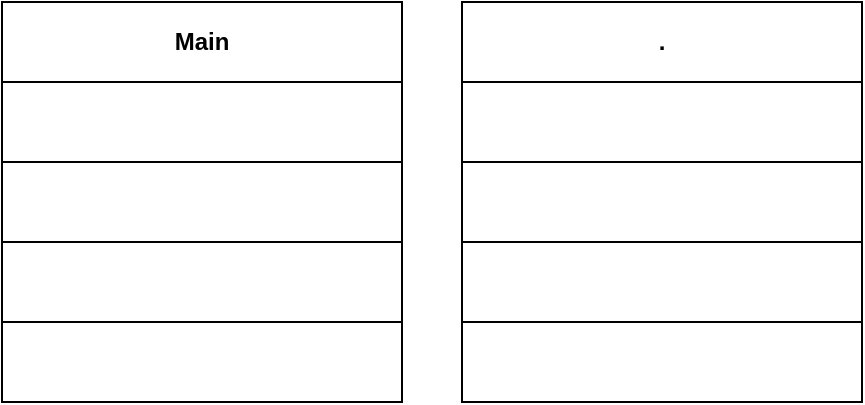 <mxfile version="23.1.5" type="device">
  <diagram name="Page-1" id="kNPr2RnLPrwRS-I9x5If">
    <mxGraphModel dx="989" dy="582" grid="1" gridSize="10" guides="1" tooltips="1" connect="1" arrows="1" fold="1" page="1" pageScale="1" pageWidth="827" pageHeight="1169" math="0" shadow="0">
      <root>
        <mxCell id="0" />
        <mxCell id="1" parent="0" />
        <mxCell id="1vqhupfZXYNKLFvkHFP_-1" value="Main" style="swimlane;whiteSpace=wrap;html=1;startSize=40;" vertex="1" parent="1">
          <mxGeometry x="320" y="320" width="200" height="200" as="geometry" />
        </mxCell>
        <mxCell id="1vqhupfZXYNKLFvkHFP_-2" value="" style="swimlane;startSize=0;" vertex="1" parent="1vqhupfZXYNKLFvkHFP_-1">
          <mxGeometry y="40" width="200" height="40" as="geometry" />
        </mxCell>
        <mxCell id="1vqhupfZXYNKLFvkHFP_-3" value="" style="swimlane;startSize=0;" vertex="1" parent="1vqhupfZXYNKLFvkHFP_-1">
          <mxGeometry y="80" width="200" height="40" as="geometry" />
        </mxCell>
        <mxCell id="1vqhupfZXYNKLFvkHFP_-4" value="" style="swimlane;startSize=0;" vertex="1" parent="1vqhupfZXYNKLFvkHFP_-1">
          <mxGeometry y="120" width="200" height="40" as="geometry" />
        </mxCell>
        <mxCell id="1vqhupfZXYNKLFvkHFP_-5" value="" style="swimlane;startSize=0;" vertex="1" parent="1vqhupfZXYNKLFvkHFP_-1">
          <mxGeometry y="160" width="200" height="40" as="geometry" />
        </mxCell>
        <mxCell id="1vqhupfZXYNKLFvkHFP_-6" value="." style="swimlane;whiteSpace=wrap;html=1;startSize=40;" vertex="1" parent="1">
          <mxGeometry x="550" y="320" width="200" height="200" as="geometry" />
        </mxCell>
        <mxCell id="1vqhupfZXYNKLFvkHFP_-7" value="" style="swimlane;startSize=0;" vertex="1" parent="1vqhupfZXYNKLFvkHFP_-6">
          <mxGeometry y="40" width="200" height="40" as="geometry" />
        </mxCell>
        <mxCell id="1vqhupfZXYNKLFvkHFP_-8" value="" style="swimlane;startSize=0;" vertex="1" parent="1vqhupfZXYNKLFvkHFP_-6">
          <mxGeometry y="80" width="200" height="40" as="geometry" />
        </mxCell>
        <mxCell id="1vqhupfZXYNKLFvkHFP_-9" value="" style="swimlane;startSize=0;" vertex="1" parent="1vqhupfZXYNKLFvkHFP_-6">
          <mxGeometry y="120" width="200" height="40" as="geometry" />
        </mxCell>
        <mxCell id="1vqhupfZXYNKLFvkHFP_-10" value="" style="swimlane;startSize=0;" vertex="1" parent="1vqhupfZXYNKLFvkHFP_-6">
          <mxGeometry y="160" width="200" height="40" as="geometry" />
        </mxCell>
      </root>
    </mxGraphModel>
  </diagram>
</mxfile>
